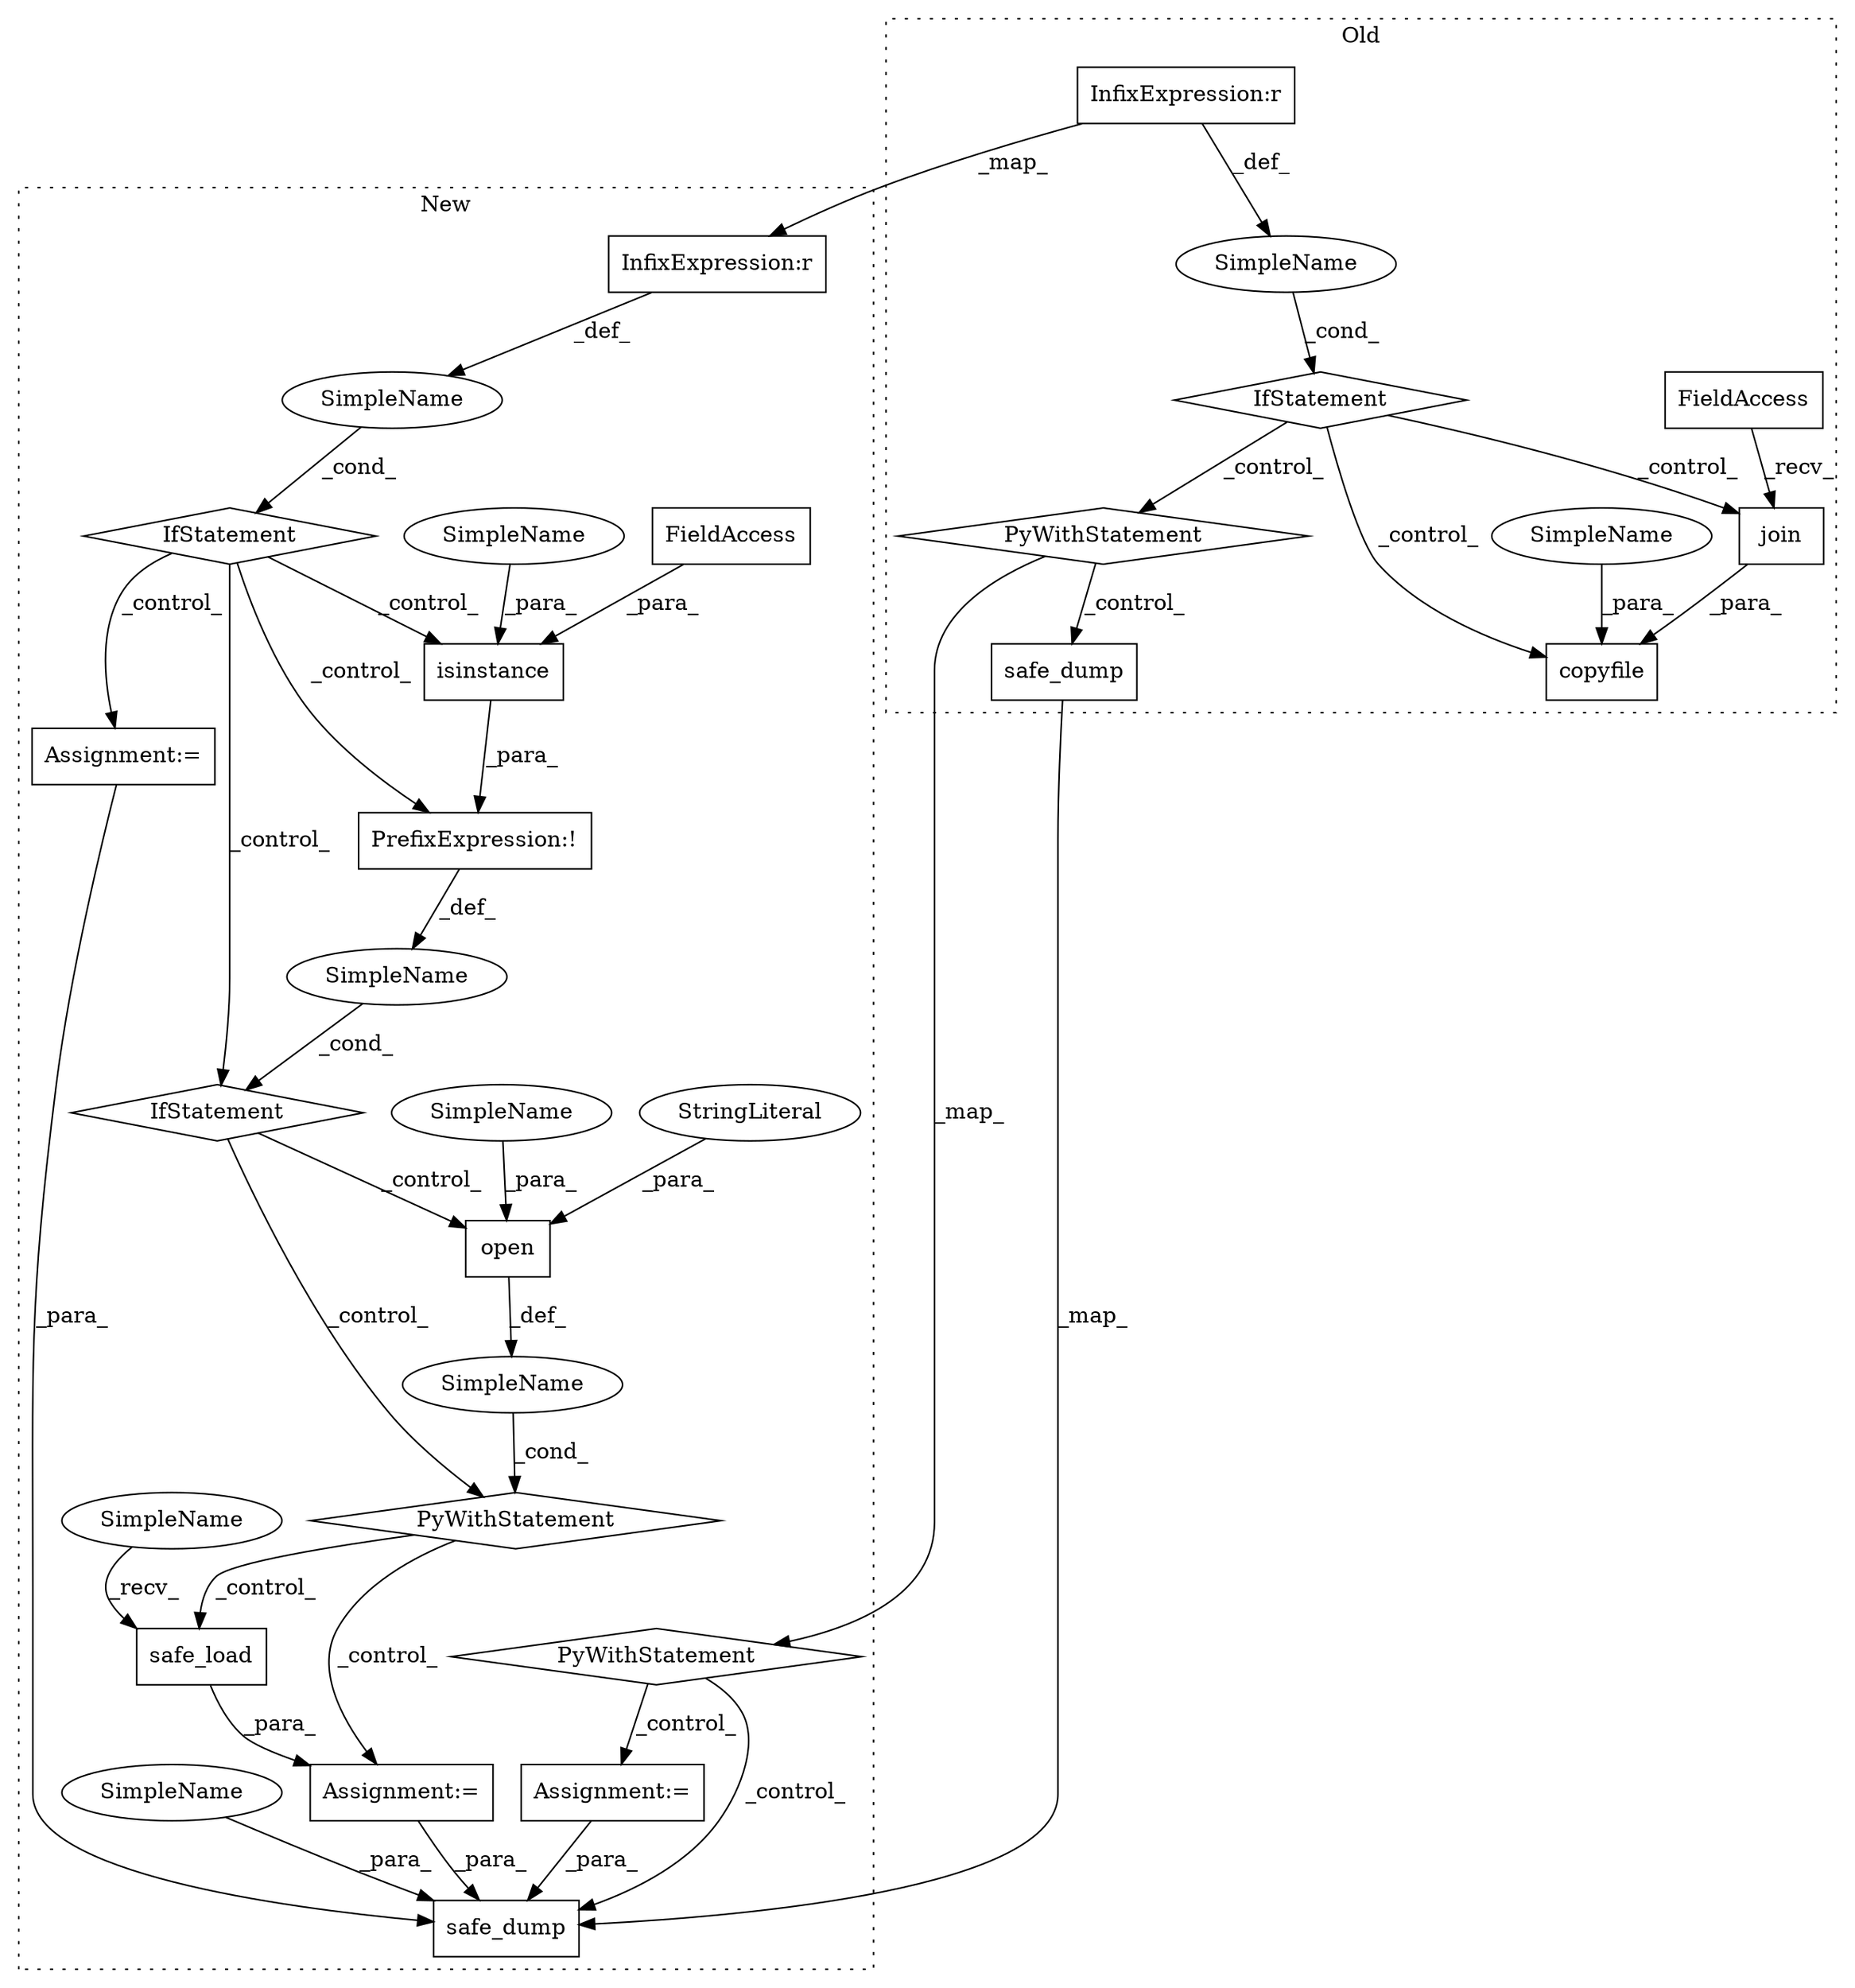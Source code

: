 digraph G {
subgraph cluster0 {
1 [label="join" a="32" s="2131,2158" l="5,1" shape="box"];
4 [label="FieldAccess" a="22" s="2123" l="7" shape="box"];
8 [label="SimpleName" a="42" s="" l="" shape="ellipse"];
9 [label="copyfile" a="32" s="2104,2159" l="9,1" shape="box"];
12 [label="IfStatement" a="25" s="2066,2087" l="4,2" shape="diamond"];
14 [label="safe_dump" a="32" s="2271,2306" l="10,1" shape="box"];
16 [label="PyWithStatement" a="104" s="2182,2238" l="10,2" shape="diamond"];
25 [label="InfixExpression:r" a="27" s="2079" l="4" shape="box"];
28 [label="SimpleName" a="42" s="2113" l="9" shape="ellipse"];
label = "Old";
style="dotted";
}
subgraph cluster1 {
2 [label="open" a="32" s="2212,2230" l="5,1" shape="box"];
3 [label="StringLiteral" a="45" s="2227" l="3" shape="ellipse"];
5 [label="Assignment:=" a="7" s="2268" l="1" shape="box"];
6 [label="SimpleName" a="42" s="" l="" shape="ellipse"];
7 [label="PyWithStatement" a="104" s="2202,2231" l="10,2" shape="diamond"];
10 [label="PrefixExpression:!" a="38" s="2165" l="1" shape="box"];
11 [label="safe_load" a="32" s="2274,2285" l="10,1" shape="box"];
13 [label="safe_dump" a="32" s="2391,2418" l="10,1" shape="box"];
15 [label="PyWithStatement" a="104" s="2306,2362" l="10,2" shape="diamond"];
17 [label="IfStatement" a="25" s="2161,2192" l="4,2" shape="diamond"];
18 [label="SimpleName" a="42" s="" l="" shape="ellipse"];
19 [label="IfStatement" a="25" s="2085,2106" l="4,2" shape="diamond"];
20 [label="SimpleName" a="42" s="" l="" shape="ellipse"];
21 [label="isinstance" a="32" s="2166,2191" l="11,1" shape="box"];
22 [label="FieldAccess" a="22" s="2187" l="4" shape="box"];
23 [label="Assignment:=" a="7" s="2377" l="1" shape="box"];
24 [label="Assignment:=" a="7" s="2125" l="1" shape="box"];
26 [label="InfixExpression:r" a="27" s="2098" l="4" shape="box"];
27 [label="SimpleName" a="42" s="2269" l="4" shape="ellipse"];
29 [label="SimpleName" a="42" s="2401" l="9" shape="ellipse"];
30 [label="SimpleName" a="42" s="2177" l="9" shape="ellipse"];
31 [label="SimpleName" a="42" s="2217" l="9" shape="ellipse"];
label = "New";
style="dotted";
}
1 -> 9 [label="_para_"];
2 -> 6 [label="_def_"];
3 -> 2 [label="_para_"];
4 -> 1 [label="_recv_"];
5 -> 13 [label="_para_"];
6 -> 7 [label="_cond_"];
7 -> 5 [label="_control_"];
7 -> 11 [label="_control_"];
8 -> 12 [label="_cond_"];
10 -> 18 [label="_def_"];
11 -> 5 [label="_para_"];
12 -> 9 [label="_control_"];
12 -> 1 [label="_control_"];
12 -> 16 [label="_control_"];
14 -> 13 [label="_map_"];
15 -> 13 [label="_control_"];
15 -> 23 [label="_control_"];
16 -> 14 [label="_control_"];
16 -> 15 [label="_map_"];
17 -> 7 [label="_control_"];
17 -> 2 [label="_control_"];
18 -> 17 [label="_cond_"];
19 -> 17 [label="_control_"];
19 -> 24 [label="_control_"];
19 -> 10 [label="_control_"];
19 -> 21 [label="_control_"];
20 -> 19 [label="_cond_"];
21 -> 10 [label="_para_"];
22 -> 21 [label="_para_"];
23 -> 13 [label="_para_"];
24 -> 13 [label="_para_"];
25 -> 8 [label="_def_"];
25 -> 26 [label="_map_"];
26 -> 20 [label="_def_"];
27 -> 11 [label="_recv_"];
28 -> 9 [label="_para_"];
29 -> 13 [label="_para_"];
30 -> 21 [label="_para_"];
31 -> 2 [label="_para_"];
}